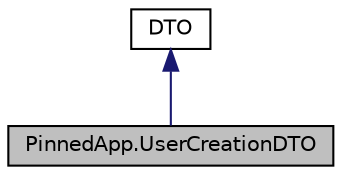 digraph "PinnedApp.UserCreationDTO"
{
  edge [fontname="Helvetica",fontsize="10",labelfontname="Helvetica",labelfontsize="10"];
  node [fontname="Helvetica",fontsize="10",shape=record];
  Node2 [label="PinnedApp.UserCreationDTO",height=0.2,width=0.4,color="black", fillcolor="grey75", style="filled", fontcolor="black"];
  Node3 -> Node2 [dir="back",color="midnightblue",fontsize="10",style="solid",fontname="Helvetica"];
  Node3 [label="DTO",height=0.2,width=0.4,color="black", fillcolor="white", style="filled",URL="$class_pinned_app_1_1_d_t_o.html"];
}
